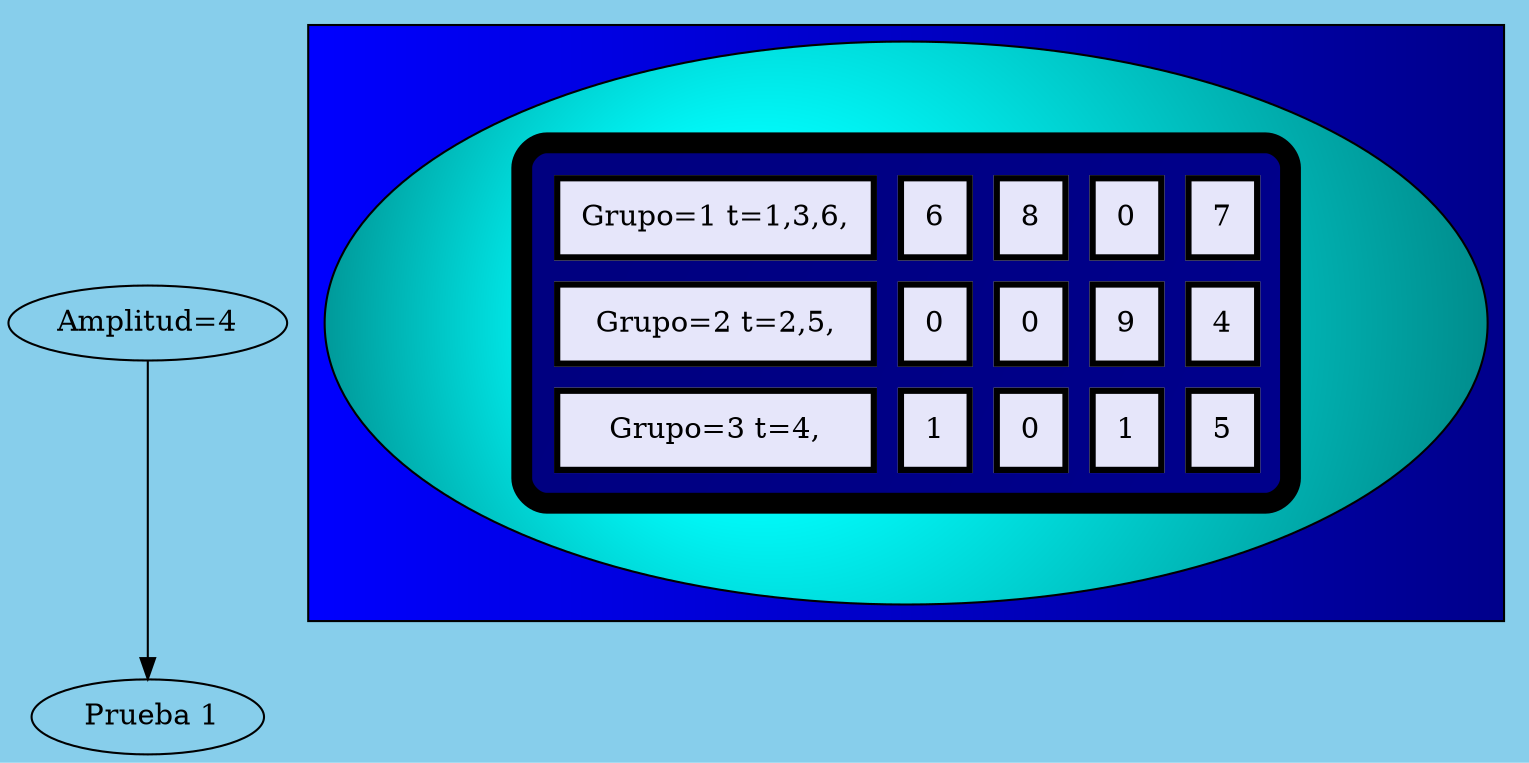 
            digraph G {"Amplitud=4"->" Prueba 1" bgcolor="skyblue" style="filled"
            subgraph cluster1 {fillcolor="blue:blue4" style="filled"
            node [ fillcolor="Cyan:Teal" style="radial" gradientangle=180]
            a0 [ label=<
            <TABLE border="10" cellspacing="10" cellpadding="10" style="rounded" bgcolor="navy:darkblue" gradientangle="315">
<TR><TD border="3"  bgcolor="lavender" gradientangle="315">Grupo=1 t=1,3,6,</TD>
<TD border="3"  bgcolor="lavender" gradientangle="315">6</TD>
<TD border="3"  bgcolor="lavender" gradientangle="315">8</TD>
<TD border="3"  bgcolor="lavender" gradientangle="315">0</TD>
<TD border="3"  bgcolor="lavender" gradientangle="315">7</TD>
</TR>
<TR><TD border="3"  bgcolor="lavender" gradientangle="315">Grupo=2 t=2,5,</TD>
<TD border="3"  bgcolor="lavender" gradientangle="315">0</TD>
<TD border="3"  bgcolor="lavender" gradientangle="315">0</TD>
<TD border="3"  bgcolor="lavender" gradientangle="315">9</TD>
<TD border="3"  bgcolor="lavender" gradientangle="315">4</TD>
</TR>
<TR><TD border="3"  bgcolor="lavender" gradientangle="315">Grupo=3 t=4,</TD>
<TD border="3"  bgcolor="lavender" gradientangle="315">1</TD>
<TD border="3"  bgcolor="lavender" gradientangle="315">0</TD>
<TD border="3"  bgcolor="lavender" gradientangle="315">1</TD>
<TD border="3"  bgcolor="lavender" gradientangle="315">5</TD>
 </TR></TABLE>>];
                }
                }

